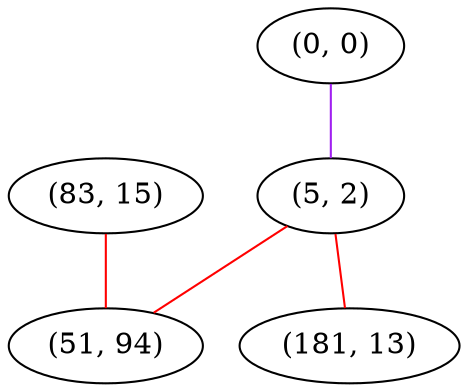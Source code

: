 graph "" {
"(83, 15)";
"(0, 0)";
"(5, 2)";
"(181, 13)";
"(51, 94)";
"(83, 15)" -- "(51, 94)"  [color=red, key=0, weight=1];
"(0, 0)" -- "(5, 2)"  [color=purple, key=0, weight=4];
"(5, 2)" -- "(181, 13)"  [color=red, key=0, weight=1];
"(5, 2)" -- "(51, 94)"  [color=red, key=0, weight=1];
}
